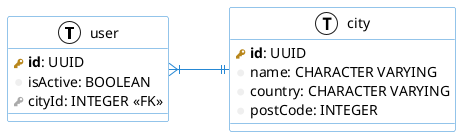 @startuml
left to right direction
skinparam roundcorner 5
skinparam linetype ortho
skinparam shadowing false

skinparam class {
    BackgroundColor white
    ArrowColor #2688d4
    BorderColor #2688d4
}

!define primary_key(x) <b><color:#b8861b><&key></color> x</b>
!define foreign_key(x) <color:#aaaaaa><&key></color> x
!define column(x) <color:#efefef><&media-record></color> x
!define table(x) entity x << (T, white) >>

table( user ) {
  primary_key( id ): UUID 
  column( isActive ): BOOLEAN 
  foreign_key( cityId ): INTEGER <<FK>>
}


table( city ) {
  primary_key( id ): UUID 
  column( name ): CHARACTER VARYING 
  column( country ): CHARACTER VARYING
  column( postCode ): INTEGER
}

user }|--|| city
@enduml